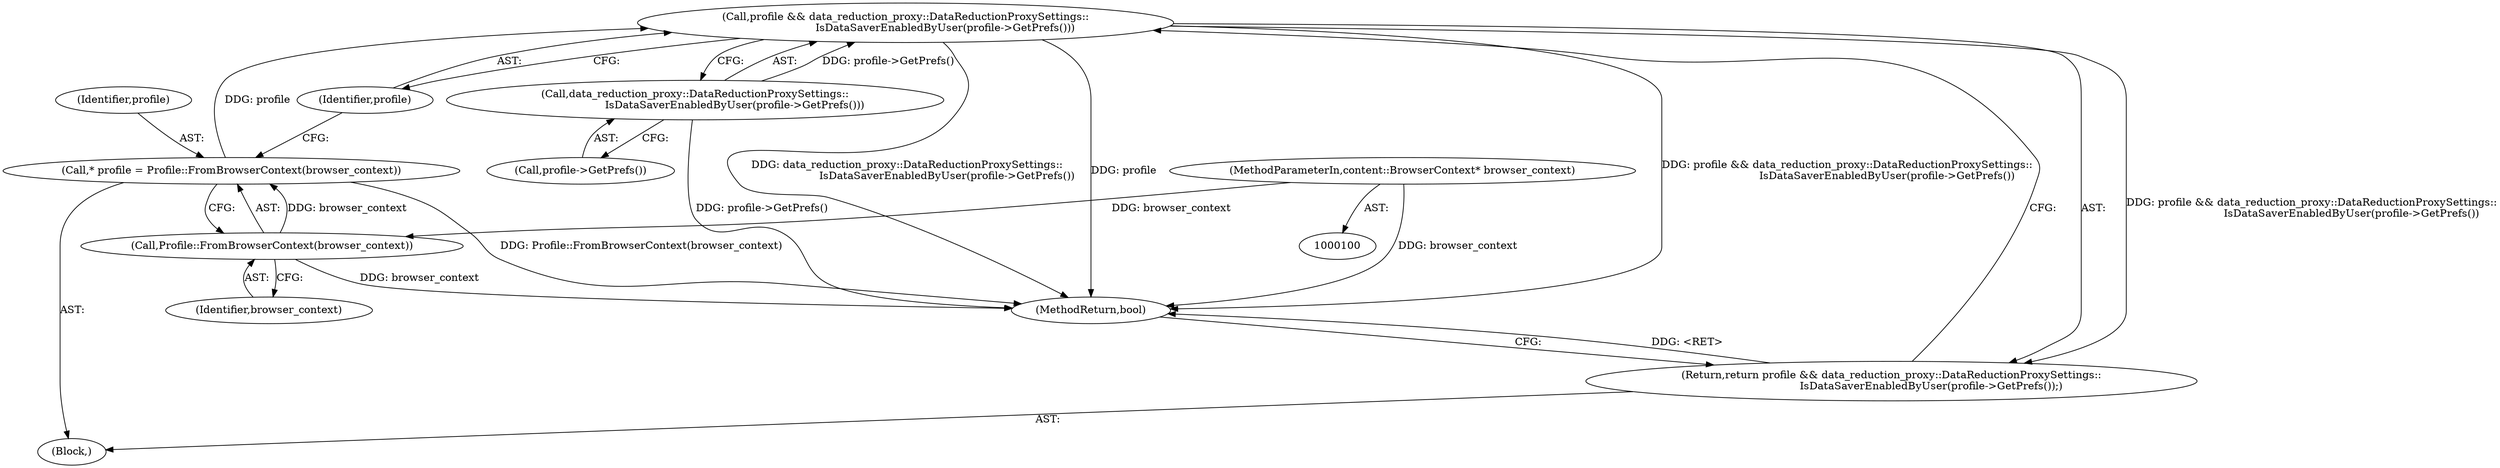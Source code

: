 digraph "0_Chrome_c995d4fe5e96f4d6d4a88b7867279b08e72d2579@pointer" {
"1000109" [label="(Call,profile && data_reduction_proxy::DataReductionProxySettings::\n                        IsDataSaverEnabledByUser(profile->GetPrefs()))"];
"1000104" [label="(Call,* profile = Profile::FromBrowserContext(browser_context))"];
"1000106" [label="(Call,Profile::FromBrowserContext(browser_context))"];
"1000101" [label="(MethodParameterIn,content::BrowserContext* browser_context)"];
"1000111" [label="(Call,data_reduction_proxy::DataReductionProxySettings::\n                        IsDataSaverEnabledByUser(profile->GetPrefs()))"];
"1000108" [label="(Return,return profile && data_reduction_proxy::DataReductionProxySettings::\n                        IsDataSaverEnabledByUser(profile->GetPrefs());)"];
"1000110" [label="(Identifier,profile)"];
"1000106" [label="(Call,Profile::FromBrowserContext(browser_context))"];
"1000101" [label="(MethodParameterIn,content::BrowserContext* browser_context)"];
"1000109" [label="(Call,profile && data_reduction_proxy::DataReductionProxySettings::\n                        IsDataSaverEnabledByUser(profile->GetPrefs()))"];
"1000112" [label="(Call,profile->GetPrefs())"];
"1000113" [label="(MethodReturn,bool)"];
"1000108" [label="(Return,return profile && data_reduction_proxy::DataReductionProxySettings::\n                        IsDataSaverEnabledByUser(profile->GetPrefs());)"];
"1000105" [label="(Identifier,profile)"];
"1000107" [label="(Identifier,browser_context)"];
"1000104" [label="(Call,* profile = Profile::FromBrowserContext(browser_context))"];
"1000111" [label="(Call,data_reduction_proxy::DataReductionProxySettings::\n                        IsDataSaverEnabledByUser(profile->GetPrefs()))"];
"1000102" [label="(Block,)"];
"1000109" -> "1000108"  [label="AST: "];
"1000109" -> "1000110"  [label="CFG: "];
"1000109" -> "1000111"  [label="CFG: "];
"1000110" -> "1000109"  [label="AST: "];
"1000111" -> "1000109"  [label="AST: "];
"1000108" -> "1000109"  [label="CFG: "];
"1000109" -> "1000113"  [label="DDG: data_reduction_proxy::DataReductionProxySettings::\n                        IsDataSaverEnabledByUser(profile->GetPrefs())"];
"1000109" -> "1000113"  [label="DDG: profile"];
"1000109" -> "1000113"  [label="DDG: profile && data_reduction_proxy::DataReductionProxySettings::\n                        IsDataSaverEnabledByUser(profile->GetPrefs())"];
"1000109" -> "1000108"  [label="DDG: profile && data_reduction_proxy::DataReductionProxySettings::\n                        IsDataSaverEnabledByUser(profile->GetPrefs())"];
"1000104" -> "1000109"  [label="DDG: profile"];
"1000111" -> "1000109"  [label="DDG: profile->GetPrefs()"];
"1000104" -> "1000102"  [label="AST: "];
"1000104" -> "1000106"  [label="CFG: "];
"1000105" -> "1000104"  [label="AST: "];
"1000106" -> "1000104"  [label="AST: "];
"1000110" -> "1000104"  [label="CFG: "];
"1000104" -> "1000113"  [label="DDG: Profile::FromBrowserContext(browser_context)"];
"1000106" -> "1000104"  [label="DDG: browser_context"];
"1000106" -> "1000107"  [label="CFG: "];
"1000107" -> "1000106"  [label="AST: "];
"1000106" -> "1000113"  [label="DDG: browser_context"];
"1000101" -> "1000106"  [label="DDG: browser_context"];
"1000101" -> "1000100"  [label="AST: "];
"1000101" -> "1000113"  [label="DDG: browser_context"];
"1000111" -> "1000112"  [label="CFG: "];
"1000112" -> "1000111"  [label="AST: "];
"1000111" -> "1000113"  [label="DDG: profile->GetPrefs()"];
"1000108" -> "1000102"  [label="AST: "];
"1000113" -> "1000108"  [label="CFG: "];
"1000108" -> "1000113"  [label="DDG: <RET>"];
}
